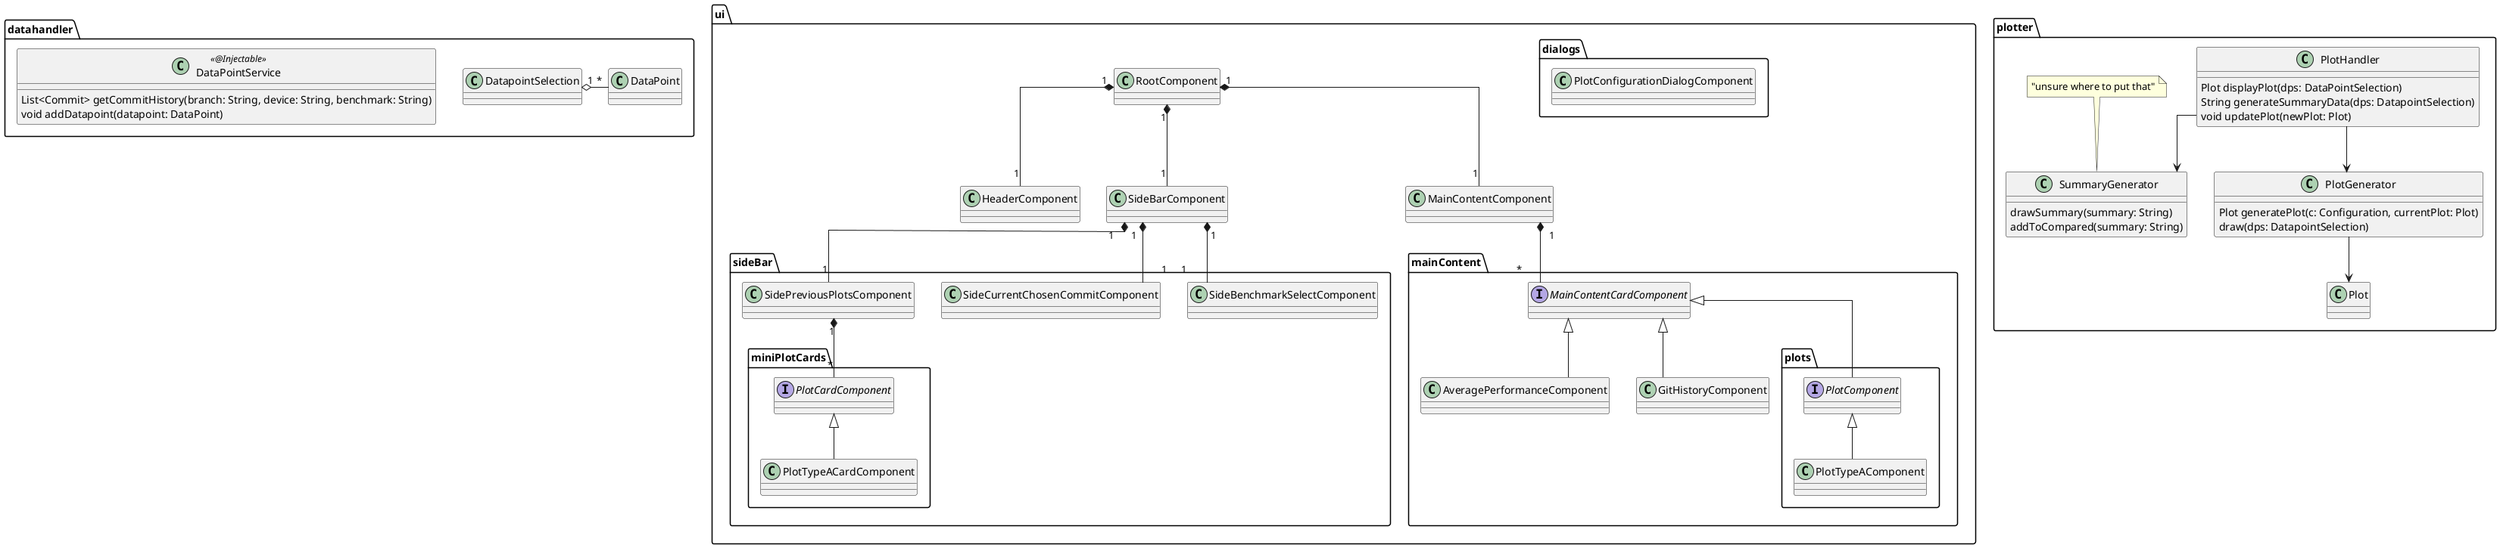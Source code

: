 @startuml frontend_angular

skinparam linetype ortho

package ui {
    class RootComponent {
    }

    class HeaderComponent {
    }

    class SideBarComponent {
    }

    class MainContentComponent {
    }

    package sideBar {
        class SideBenchmarkSelectComponent {
        }

        class SideCurrentChosenCommitComponent {
        }

        class SidePreviousPlotsComponent {
        }

        package miniPlotCards {
            interface PlotCardComponent {
            }

            class PlotTypeACardComponent {
            }

            PlotCardComponent <|-- PlotTypeACardComponent
        }

        SidePreviousPlotsComponent "1" *-- "*" PlotCardComponent
    }

    package mainContent {
        interface MainContentCardComponent {
        }

        class AveragePerformanceComponent {
        }

        class GitHistoryComponent {
        }

        package plots {
            interface PlotComponent {
            }

            class PlotTypeAComponent {
            }

            PlotComponent <|-- PlotTypeAComponent
        }

        MainContentCardComponent <|-- AveragePerformanceComponent
        MainContentCardComponent <|-- GitHistoryComponent
        MainContentCardComponent <|-- PlotComponent

    }

    package dialogs {
        class PlotConfigurationDialogComponent {
        }
    }

    RootComponent "1" *-- "1" HeaderComponent
    RootComponent "1" *-- "1" SideBarComponent
    RootComponent "1" *-- "1" MainContentComponent

    SideBarComponent "1" *-- "1" SideBenchmarkSelectComponent
    SideBarComponent "1" *-- "1" SideCurrentChosenCommitComponent
    SideBarComponent "1" *-- "1" SidePreviousPlotsComponent

    MainContentComponent "1" *-- "*" MainContentCardComponent

}

package datahandler {
    class DataPointService <<@Injectable>>{
        List<Commit> getCommitHistory(branch: String, device: String, benchmark: String)
        void addDatapoint(datapoint: DataPoint)
    }

    class DatapointSelection {
    }

    class DataPoint {
    }

    DatapointSelection "1" o- "*" DataPoint
    ' DatapointSelection --> RestHandler
}

package plotter {
    class Plot {

    }

    class PlotHandler {
        Plot displayPlot(dps: DataPointSelection)
        String generateSummaryData(dps: DatapointSelection)
        void updatePlot(newPlot: Plot)
    }

    class PlotGenerator {
        Plot generatePlot(c: Configuration, currentPlot: Plot)
        draw(dps: DatapointSelection)
    }

    class SummaryGenerator {
        drawSummary(summary: String)
        addToCompared(summary: String)
    }
    note top: "unsure where to put that"

    PlotHandler --> SummaryGenerator
    PlotHandler --> PlotGenerator
    PlotGenerator --> Plot
}

@enduml
